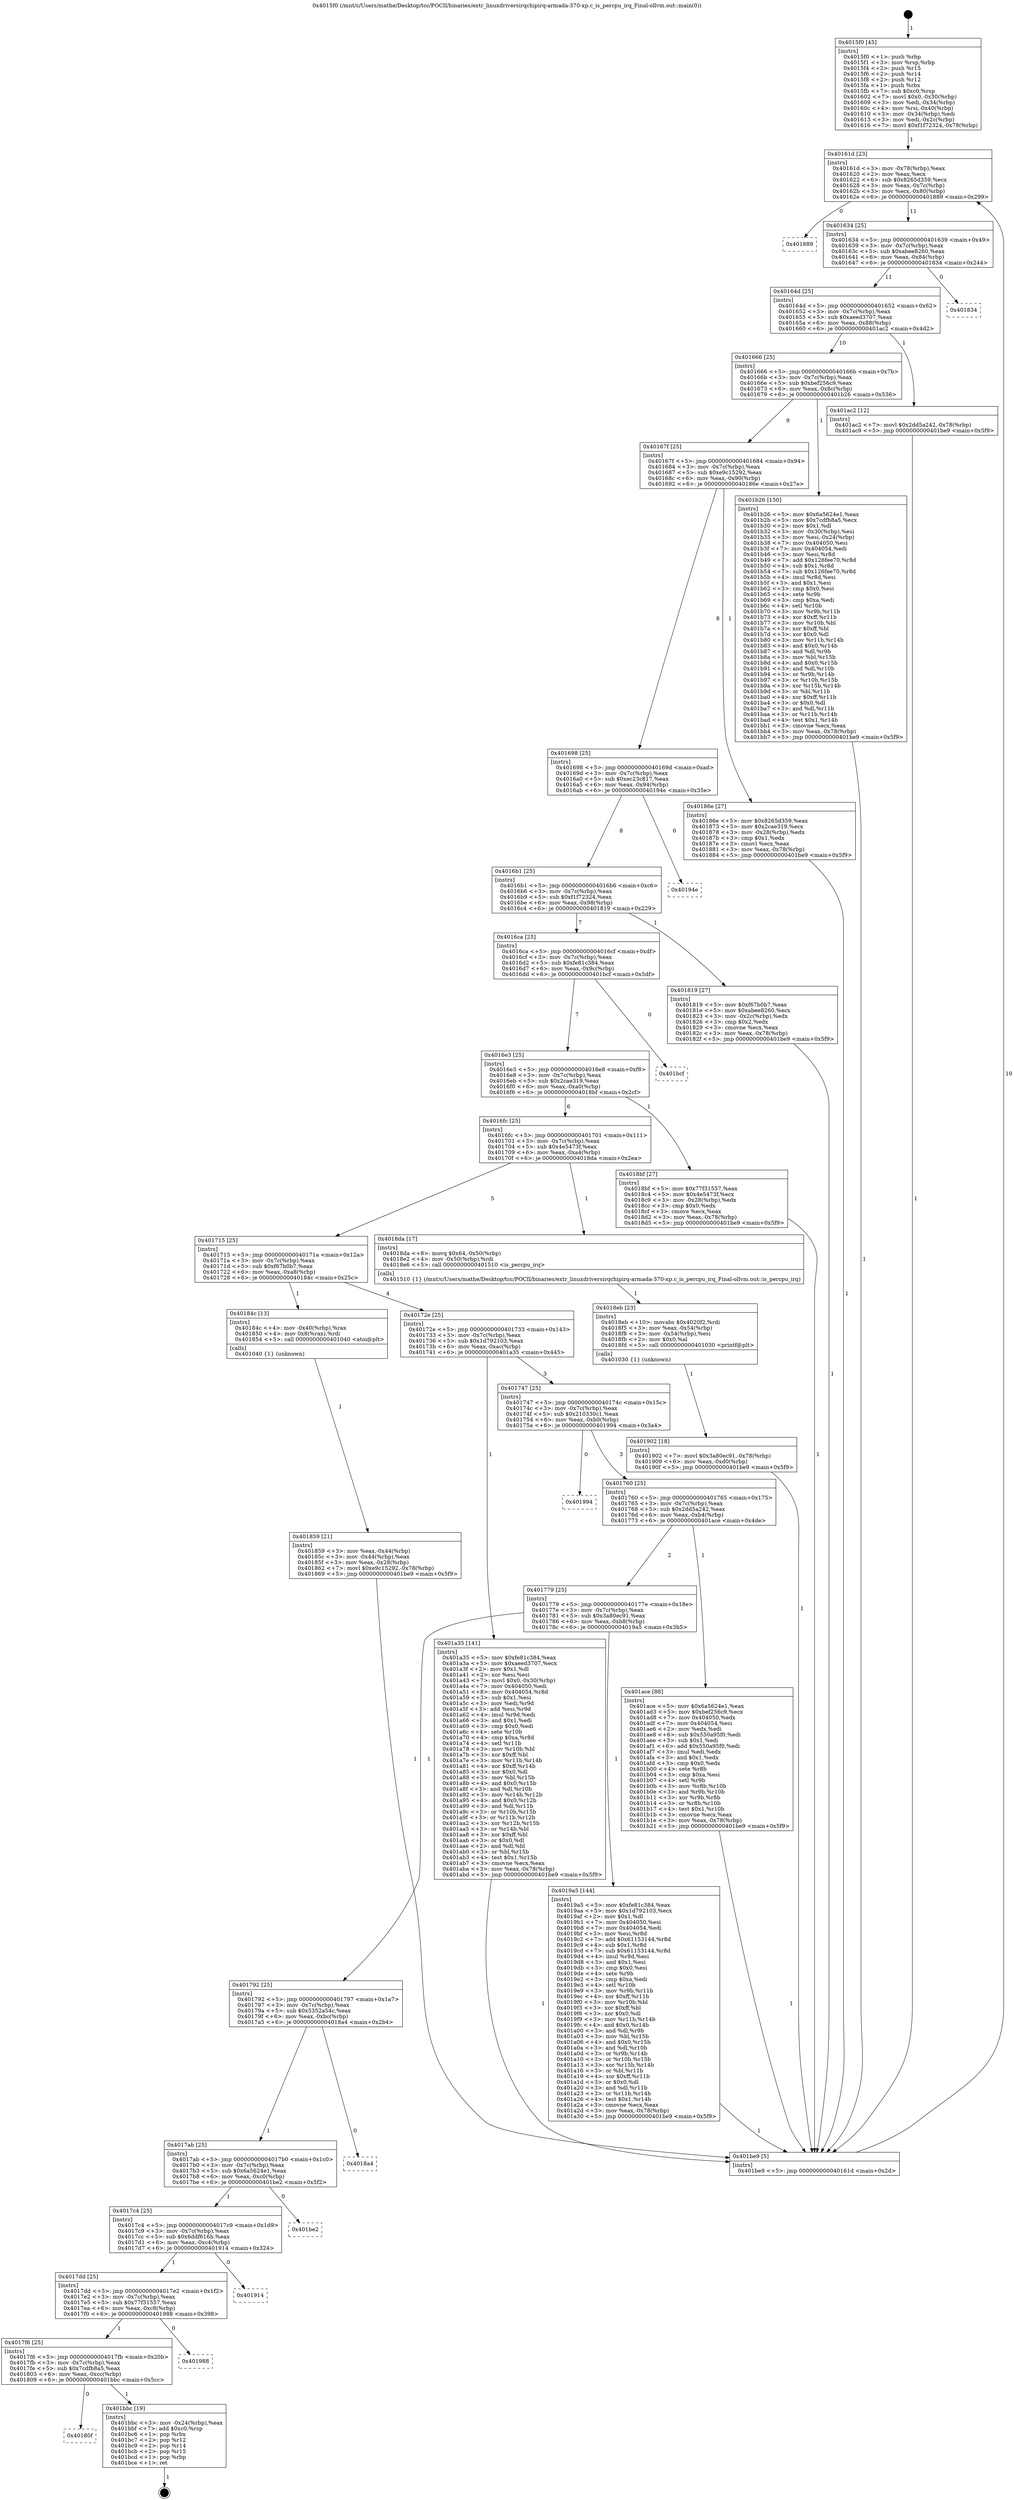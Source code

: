 digraph "0x4015f0" {
  label = "0x4015f0 (/mnt/c/Users/mathe/Desktop/tcc/POCII/binaries/extr_linuxdriversirqchipirq-armada-370-xp.c_is_percpu_irq_Final-ollvm.out::main(0))"
  labelloc = "t"
  node[shape=record]

  Entry [label="",width=0.3,height=0.3,shape=circle,fillcolor=black,style=filled]
  "0x40161d" [label="{
     0x40161d [23]\l
     | [instrs]\l
     &nbsp;&nbsp;0x40161d \<+3\>: mov -0x78(%rbp),%eax\l
     &nbsp;&nbsp;0x401620 \<+2\>: mov %eax,%ecx\l
     &nbsp;&nbsp;0x401622 \<+6\>: sub $0x8265d359,%ecx\l
     &nbsp;&nbsp;0x401628 \<+3\>: mov %eax,-0x7c(%rbp)\l
     &nbsp;&nbsp;0x40162b \<+3\>: mov %ecx,-0x80(%rbp)\l
     &nbsp;&nbsp;0x40162e \<+6\>: je 0000000000401889 \<main+0x299\>\l
  }"]
  "0x401889" [label="{
     0x401889\l
  }", style=dashed]
  "0x401634" [label="{
     0x401634 [25]\l
     | [instrs]\l
     &nbsp;&nbsp;0x401634 \<+5\>: jmp 0000000000401639 \<main+0x49\>\l
     &nbsp;&nbsp;0x401639 \<+3\>: mov -0x7c(%rbp),%eax\l
     &nbsp;&nbsp;0x40163c \<+5\>: sub $0xabee8260,%eax\l
     &nbsp;&nbsp;0x401641 \<+6\>: mov %eax,-0x84(%rbp)\l
     &nbsp;&nbsp;0x401647 \<+6\>: je 0000000000401834 \<main+0x244\>\l
  }"]
  Exit [label="",width=0.3,height=0.3,shape=circle,fillcolor=black,style=filled,peripheries=2]
  "0x401834" [label="{
     0x401834\l
  }", style=dashed]
  "0x40164d" [label="{
     0x40164d [25]\l
     | [instrs]\l
     &nbsp;&nbsp;0x40164d \<+5\>: jmp 0000000000401652 \<main+0x62\>\l
     &nbsp;&nbsp;0x401652 \<+3\>: mov -0x7c(%rbp),%eax\l
     &nbsp;&nbsp;0x401655 \<+5\>: sub $0xaeed3707,%eax\l
     &nbsp;&nbsp;0x40165a \<+6\>: mov %eax,-0x88(%rbp)\l
     &nbsp;&nbsp;0x401660 \<+6\>: je 0000000000401ac2 \<main+0x4d2\>\l
  }"]
  "0x40180f" [label="{
     0x40180f\l
  }", style=dashed]
  "0x401ac2" [label="{
     0x401ac2 [12]\l
     | [instrs]\l
     &nbsp;&nbsp;0x401ac2 \<+7\>: movl $0x2dd5a242,-0x78(%rbp)\l
     &nbsp;&nbsp;0x401ac9 \<+5\>: jmp 0000000000401be9 \<main+0x5f9\>\l
  }"]
  "0x401666" [label="{
     0x401666 [25]\l
     | [instrs]\l
     &nbsp;&nbsp;0x401666 \<+5\>: jmp 000000000040166b \<main+0x7b\>\l
     &nbsp;&nbsp;0x40166b \<+3\>: mov -0x7c(%rbp),%eax\l
     &nbsp;&nbsp;0x40166e \<+5\>: sub $0xbef256c9,%eax\l
     &nbsp;&nbsp;0x401673 \<+6\>: mov %eax,-0x8c(%rbp)\l
     &nbsp;&nbsp;0x401679 \<+6\>: je 0000000000401b26 \<main+0x536\>\l
  }"]
  "0x401bbc" [label="{
     0x401bbc [19]\l
     | [instrs]\l
     &nbsp;&nbsp;0x401bbc \<+3\>: mov -0x24(%rbp),%eax\l
     &nbsp;&nbsp;0x401bbf \<+7\>: add $0xc0,%rsp\l
     &nbsp;&nbsp;0x401bc6 \<+1\>: pop %rbx\l
     &nbsp;&nbsp;0x401bc7 \<+2\>: pop %r12\l
     &nbsp;&nbsp;0x401bc9 \<+2\>: pop %r14\l
     &nbsp;&nbsp;0x401bcb \<+2\>: pop %r15\l
     &nbsp;&nbsp;0x401bcd \<+1\>: pop %rbp\l
     &nbsp;&nbsp;0x401bce \<+1\>: ret\l
  }"]
  "0x401b26" [label="{
     0x401b26 [150]\l
     | [instrs]\l
     &nbsp;&nbsp;0x401b26 \<+5\>: mov $0x6a5624e1,%eax\l
     &nbsp;&nbsp;0x401b2b \<+5\>: mov $0x7cdfb8a5,%ecx\l
     &nbsp;&nbsp;0x401b30 \<+2\>: mov $0x1,%dl\l
     &nbsp;&nbsp;0x401b32 \<+3\>: mov -0x30(%rbp),%esi\l
     &nbsp;&nbsp;0x401b35 \<+3\>: mov %esi,-0x24(%rbp)\l
     &nbsp;&nbsp;0x401b38 \<+7\>: mov 0x404050,%esi\l
     &nbsp;&nbsp;0x401b3f \<+7\>: mov 0x404054,%edi\l
     &nbsp;&nbsp;0x401b46 \<+3\>: mov %esi,%r8d\l
     &nbsp;&nbsp;0x401b49 \<+7\>: add $0x126fee70,%r8d\l
     &nbsp;&nbsp;0x401b50 \<+4\>: sub $0x1,%r8d\l
     &nbsp;&nbsp;0x401b54 \<+7\>: sub $0x126fee70,%r8d\l
     &nbsp;&nbsp;0x401b5b \<+4\>: imul %r8d,%esi\l
     &nbsp;&nbsp;0x401b5f \<+3\>: and $0x1,%esi\l
     &nbsp;&nbsp;0x401b62 \<+3\>: cmp $0x0,%esi\l
     &nbsp;&nbsp;0x401b65 \<+4\>: sete %r9b\l
     &nbsp;&nbsp;0x401b69 \<+3\>: cmp $0xa,%edi\l
     &nbsp;&nbsp;0x401b6c \<+4\>: setl %r10b\l
     &nbsp;&nbsp;0x401b70 \<+3\>: mov %r9b,%r11b\l
     &nbsp;&nbsp;0x401b73 \<+4\>: xor $0xff,%r11b\l
     &nbsp;&nbsp;0x401b77 \<+3\>: mov %r10b,%bl\l
     &nbsp;&nbsp;0x401b7a \<+3\>: xor $0xff,%bl\l
     &nbsp;&nbsp;0x401b7d \<+3\>: xor $0x0,%dl\l
     &nbsp;&nbsp;0x401b80 \<+3\>: mov %r11b,%r14b\l
     &nbsp;&nbsp;0x401b83 \<+4\>: and $0x0,%r14b\l
     &nbsp;&nbsp;0x401b87 \<+3\>: and %dl,%r9b\l
     &nbsp;&nbsp;0x401b8a \<+3\>: mov %bl,%r15b\l
     &nbsp;&nbsp;0x401b8d \<+4\>: and $0x0,%r15b\l
     &nbsp;&nbsp;0x401b91 \<+3\>: and %dl,%r10b\l
     &nbsp;&nbsp;0x401b94 \<+3\>: or %r9b,%r14b\l
     &nbsp;&nbsp;0x401b97 \<+3\>: or %r10b,%r15b\l
     &nbsp;&nbsp;0x401b9a \<+3\>: xor %r15b,%r14b\l
     &nbsp;&nbsp;0x401b9d \<+3\>: or %bl,%r11b\l
     &nbsp;&nbsp;0x401ba0 \<+4\>: xor $0xff,%r11b\l
     &nbsp;&nbsp;0x401ba4 \<+3\>: or $0x0,%dl\l
     &nbsp;&nbsp;0x401ba7 \<+3\>: and %dl,%r11b\l
     &nbsp;&nbsp;0x401baa \<+3\>: or %r11b,%r14b\l
     &nbsp;&nbsp;0x401bad \<+4\>: test $0x1,%r14b\l
     &nbsp;&nbsp;0x401bb1 \<+3\>: cmovne %ecx,%eax\l
     &nbsp;&nbsp;0x401bb4 \<+3\>: mov %eax,-0x78(%rbp)\l
     &nbsp;&nbsp;0x401bb7 \<+5\>: jmp 0000000000401be9 \<main+0x5f9\>\l
  }"]
  "0x40167f" [label="{
     0x40167f [25]\l
     | [instrs]\l
     &nbsp;&nbsp;0x40167f \<+5\>: jmp 0000000000401684 \<main+0x94\>\l
     &nbsp;&nbsp;0x401684 \<+3\>: mov -0x7c(%rbp),%eax\l
     &nbsp;&nbsp;0x401687 \<+5\>: sub $0xe9c15292,%eax\l
     &nbsp;&nbsp;0x40168c \<+6\>: mov %eax,-0x90(%rbp)\l
     &nbsp;&nbsp;0x401692 \<+6\>: je 000000000040186e \<main+0x27e\>\l
  }"]
  "0x4017f6" [label="{
     0x4017f6 [25]\l
     | [instrs]\l
     &nbsp;&nbsp;0x4017f6 \<+5\>: jmp 00000000004017fb \<main+0x20b\>\l
     &nbsp;&nbsp;0x4017fb \<+3\>: mov -0x7c(%rbp),%eax\l
     &nbsp;&nbsp;0x4017fe \<+5\>: sub $0x7cdfb8a5,%eax\l
     &nbsp;&nbsp;0x401803 \<+6\>: mov %eax,-0xcc(%rbp)\l
     &nbsp;&nbsp;0x401809 \<+6\>: je 0000000000401bbc \<main+0x5cc\>\l
  }"]
  "0x40186e" [label="{
     0x40186e [27]\l
     | [instrs]\l
     &nbsp;&nbsp;0x40186e \<+5\>: mov $0x8265d359,%eax\l
     &nbsp;&nbsp;0x401873 \<+5\>: mov $0x2cae319,%ecx\l
     &nbsp;&nbsp;0x401878 \<+3\>: mov -0x28(%rbp),%edx\l
     &nbsp;&nbsp;0x40187b \<+3\>: cmp $0x1,%edx\l
     &nbsp;&nbsp;0x40187e \<+3\>: cmovl %ecx,%eax\l
     &nbsp;&nbsp;0x401881 \<+3\>: mov %eax,-0x78(%rbp)\l
     &nbsp;&nbsp;0x401884 \<+5\>: jmp 0000000000401be9 \<main+0x5f9\>\l
  }"]
  "0x401698" [label="{
     0x401698 [25]\l
     | [instrs]\l
     &nbsp;&nbsp;0x401698 \<+5\>: jmp 000000000040169d \<main+0xad\>\l
     &nbsp;&nbsp;0x40169d \<+3\>: mov -0x7c(%rbp),%eax\l
     &nbsp;&nbsp;0x4016a0 \<+5\>: sub $0xec23c817,%eax\l
     &nbsp;&nbsp;0x4016a5 \<+6\>: mov %eax,-0x94(%rbp)\l
     &nbsp;&nbsp;0x4016ab \<+6\>: je 000000000040194e \<main+0x35e\>\l
  }"]
  "0x401988" [label="{
     0x401988\l
  }", style=dashed]
  "0x40194e" [label="{
     0x40194e\l
  }", style=dashed]
  "0x4016b1" [label="{
     0x4016b1 [25]\l
     | [instrs]\l
     &nbsp;&nbsp;0x4016b1 \<+5\>: jmp 00000000004016b6 \<main+0xc6\>\l
     &nbsp;&nbsp;0x4016b6 \<+3\>: mov -0x7c(%rbp),%eax\l
     &nbsp;&nbsp;0x4016b9 \<+5\>: sub $0xf1f72324,%eax\l
     &nbsp;&nbsp;0x4016be \<+6\>: mov %eax,-0x98(%rbp)\l
     &nbsp;&nbsp;0x4016c4 \<+6\>: je 0000000000401819 \<main+0x229\>\l
  }"]
  "0x4017dd" [label="{
     0x4017dd [25]\l
     | [instrs]\l
     &nbsp;&nbsp;0x4017dd \<+5\>: jmp 00000000004017e2 \<main+0x1f2\>\l
     &nbsp;&nbsp;0x4017e2 \<+3\>: mov -0x7c(%rbp),%eax\l
     &nbsp;&nbsp;0x4017e5 \<+5\>: sub $0x77f31557,%eax\l
     &nbsp;&nbsp;0x4017ea \<+6\>: mov %eax,-0xc8(%rbp)\l
     &nbsp;&nbsp;0x4017f0 \<+6\>: je 0000000000401988 \<main+0x398\>\l
  }"]
  "0x401819" [label="{
     0x401819 [27]\l
     | [instrs]\l
     &nbsp;&nbsp;0x401819 \<+5\>: mov $0xf67b0b7,%eax\l
     &nbsp;&nbsp;0x40181e \<+5\>: mov $0xabee8260,%ecx\l
     &nbsp;&nbsp;0x401823 \<+3\>: mov -0x2c(%rbp),%edx\l
     &nbsp;&nbsp;0x401826 \<+3\>: cmp $0x2,%edx\l
     &nbsp;&nbsp;0x401829 \<+3\>: cmovne %ecx,%eax\l
     &nbsp;&nbsp;0x40182c \<+3\>: mov %eax,-0x78(%rbp)\l
     &nbsp;&nbsp;0x40182f \<+5\>: jmp 0000000000401be9 \<main+0x5f9\>\l
  }"]
  "0x4016ca" [label="{
     0x4016ca [25]\l
     | [instrs]\l
     &nbsp;&nbsp;0x4016ca \<+5\>: jmp 00000000004016cf \<main+0xdf\>\l
     &nbsp;&nbsp;0x4016cf \<+3\>: mov -0x7c(%rbp),%eax\l
     &nbsp;&nbsp;0x4016d2 \<+5\>: sub $0xfe81c384,%eax\l
     &nbsp;&nbsp;0x4016d7 \<+6\>: mov %eax,-0x9c(%rbp)\l
     &nbsp;&nbsp;0x4016dd \<+6\>: je 0000000000401bcf \<main+0x5df\>\l
  }"]
  "0x401be9" [label="{
     0x401be9 [5]\l
     | [instrs]\l
     &nbsp;&nbsp;0x401be9 \<+5\>: jmp 000000000040161d \<main+0x2d\>\l
  }"]
  "0x4015f0" [label="{
     0x4015f0 [45]\l
     | [instrs]\l
     &nbsp;&nbsp;0x4015f0 \<+1\>: push %rbp\l
     &nbsp;&nbsp;0x4015f1 \<+3\>: mov %rsp,%rbp\l
     &nbsp;&nbsp;0x4015f4 \<+2\>: push %r15\l
     &nbsp;&nbsp;0x4015f6 \<+2\>: push %r14\l
     &nbsp;&nbsp;0x4015f8 \<+2\>: push %r12\l
     &nbsp;&nbsp;0x4015fa \<+1\>: push %rbx\l
     &nbsp;&nbsp;0x4015fb \<+7\>: sub $0xc0,%rsp\l
     &nbsp;&nbsp;0x401602 \<+7\>: movl $0x0,-0x30(%rbp)\l
     &nbsp;&nbsp;0x401609 \<+3\>: mov %edi,-0x34(%rbp)\l
     &nbsp;&nbsp;0x40160c \<+4\>: mov %rsi,-0x40(%rbp)\l
     &nbsp;&nbsp;0x401610 \<+3\>: mov -0x34(%rbp),%edi\l
     &nbsp;&nbsp;0x401613 \<+3\>: mov %edi,-0x2c(%rbp)\l
     &nbsp;&nbsp;0x401616 \<+7\>: movl $0xf1f72324,-0x78(%rbp)\l
  }"]
  "0x401914" [label="{
     0x401914\l
  }", style=dashed]
  "0x401bcf" [label="{
     0x401bcf\l
  }", style=dashed]
  "0x4016e3" [label="{
     0x4016e3 [25]\l
     | [instrs]\l
     &nbsp;&nbsp;0x4016e3 \<+5\>: jmp 00000000004016e8 \<main+0xf8\>\l
     &nbsp;&nbsp;0x4016e8 \<+3\>: mov -0x7c(%rbp),%eax\l
     &nbsp;&nbsp;0x4016eb \<+5\>: sub $0x2cae319,%eax\l
     &nbsp;&nbsp;0x4016f0 \<+6\>: mov %eax,-0xa0(%rbp)\l
     &nbsp;&nbsp;0x4016f6 \<+6\>: je 00000000004018bf \<main+0x2cf\>\l
  }"]
  "0x4017c4" [label="{
     0x4017c4 [25]\l
     | [instrs]\l
     &nbsp;&nbsp;0x4017c4 \<+5\>: jmp 00000000004017c9 \<main+0x1d9\>\l
     &nbsp;&nbsp;0x4017c9 \<+3\>: mov -0x7c(%rbp),%eax\l
     &nbsp;&nbsp;0x4017cc \<+5\>: sub $0x6ddf616b,%eax\l
     &nbsp;&nbsp;0x4017d1 \<+6\>: mov %eax,-0xc4(%rbp)\l
     &nbsp;&nbsp;0x4017d7 \<+6\>: je 0000000000401914 \<main+0x324\>\l
  }"]
  "0x4018bf" [label="{
     0x4018bf [27]\l
     | [instrs]\l
     &nbsp;&nbsp;0x4018bf \<+5\>: mov $0x77f31557,%eax\l
     &nbsp;&nbsp;0x4018c4 \<+5\>: mov $0x4e5473f,%ecx\l
     &nbsp;&nbsp;0x4018c9 \<+3\>: mov -0x28(%rbp),%edx\l
     &nbsp;&nbsp;0x4018cc \<+3\>: cmp $0x0,%edx\l
     &nbsp;&nbsp;0x4018cf \<+3\>: cmove %ecx,%eax\l
     &nbsp;&nbsp;0x4018d2 \<+3\>: mov %eax,-0x78(%rbp)\l
     &nbsp;&nbsp;0x4018d5 \<+5\>: jmp 0000000000401be9 \<main+0x5f9\>\l
  }"]
  "0x4016fc" [label="{
     0x4016fc [25]\l
     | [instrs]\l
     &nbsp;&nbsp;0x4016fc \<+5\>: jmp 0000000000401701 \<main+0x111\>\l
     &nbsp;&nbsp;0x401701 \<+3\>: mov -0x7c(%rbp),%eax\l
     &nbsp;&nbsp;0x401704 \<+5\>: sub $0x4e5473f,%eax\l
     &nbsp;&nbsp;0x401709 \<+6\>: mov %eax,-0xa4(%rbp)\l
     &nbsp;&nbsp;0x40170f \<+6\>: je 00000000004018da \<main+0x2ea\>\l
  }"]
  "0x401be2" [label="{
     0x401be2\l
  }", style=dashed]
  "0x4018da" [label="{
     0x4018da [17]\l
     | [instrs]\l
     &nbsp;&nbsp;0x4018da \<+8\>: movq $0x64,-0x50(%rbp)\l
     &nbsp;&nbsp;0x4018e2 \<+4\>: mov -0x50(%rbp),%rdi\l
     &nbsp;&nbsp;0x4018e6 \<+5\>: call 0000000000401510 \<is_percpu_irq\>\l
     | [calls]\l
     &nbsp;&nbsp;0x401510 \{1\} (/mnt/c/Users/mathe/Desktop/tcc/POCII/binaries/extr_linuxdriversirqchipirq-armada-370-xp.c_is_percpu_irq_Final-ollvm.out::is_percpu_irq)\l
  }"]
  "0x401715" [label="{
     0x401715 [25]\l
     | [instrs]\l
     &nbsp;&nbsp;0x401715 \<+5\>: jmp 000000000040171a \<main+0x12a\>\l
     &nbsp;&nbsp;0x40171a \<+3\>: mov -0x7c(%rbp),%eax\l
     &nbsp;&nbsp;0x40171d \<+5\>: sub $0xf67b0b7,%eax\l
     &nbsp;&nbsp;0x401722 \<+6\>: mov %eax,-0xa8(%rbp)\l
     &nbsp;&nbsp;0x401728 \<+6\>: je 000000000040184c \<main+0x25c\>\l
  }"]
  "0x4017ab" [label="{
     0x4017ab [25]\l
     | [instrs]\l
     &nbsp;&nbsp;0x4017ab \<+5\>: jmp 00000000004017b0 \<main+0x1c0\>\l
     &nbsp;&nbsp;0x4017b0 \<+3\>: mov -0x7c(%rbp),%eax\l
     &nbsp;&nbsp;0x4017b3 \<+5\>: sub $0x6a5624e1,%eax\l
     &nbsp;&nbsp;0x4017b8 \<+6\>: mov %eax,-0xc0(%rbp)\l
     &nbsp;&nbsp;0x4017be \<+6\>: je 0000000000401be2 \<main+0x5f2\>\l
  }"]
  "0x40184c" [label="{
     0x40184c [13]\l
     | [instrs]\l
     &nbsp;&nbsp;0x40184c \<+4\>: mov -0x40(%rbp),%rax\l
     &nbsp;&nbsp;0x401850 \<+4\>: mov 0x8(%rax),%rdi\l
     &nbsp;&nbsp;0x401854 \<+5\>: call 0000000000401040 \<atoi@plt\>\l
     | [calls]\l
     &nbsp;&nbsp;0x401040 \{1\} (unknown)\l
  }"]
  "0x40172e" [label="{
     0x40172e [25]\l
     | [instrs]\l
     &nbsp;&nbsp;0x40172e \<+5\>: jmp 0000000000401733 \<main+0x143\>\l
     &nbsp;&nbsp;0x401733 \<+3\>: mov -0x7c(%rbp),%eax\l
     &nbsp;&nbsp;0x401736 \<+5\>: sub $0x1d792103,%eax\l
     &nbsp;&nbsp;0x40173b \<+6\>: mov %eax,-0xac(%rbp)\l
     &nbsp;&nbsp;0x401741 \<+6\>: je 0000000000401a35 \<main+0x445\>\l
  }"]
  "0x401859" [label="{
     0x401859 [21]\l
     | [instrs]\l
     &nbsp;&nbsp;0x401859 \<+3\>: mov %eax,-0x44(%rbp)\l
     &nbsp;&nbsp;0x40185c \<+3\>: mov -0x44(%rbp),%eax\l
     &nbsp;&nbsp;0x40185f \<+3\>: mov %eax,-0x28(%rbp)\l
     &nbsp;&nbsp;0x401862 \<+7\>: movl $0xe9c15292,-0x78(%rbp)\l
     &nbsp;&nbsp;0x401869 \<+5\>: jmp 0000000000401be9 \<main+0x5f9\>\l
  }"]
  "0x4018eb" [label="{
     0x4018eb [23]\l
     | [instrs]\l
     &nbsp;&nbsp;0x4018eb \<+10\>: movabs $0x4020f2,%rdi\l
     &nbsp;&nbsp;0x4018f5 \<+3\>: mov %eax,-0x54(%rbp)\l
     &nbsp;&nbsp;0x4018f8 \<+3\>: mov -0x54(%rbp),%esi\l
     &nbsp;&nbsp;0x4018fb \<+2\>: mov $0x0,%al\l
     &nbsp;&nbsp;0x4018fd \<+5\>: call 0000000000401030 \<printf@plt\>\l
     | [calls]\l
     &nbsp;&nbsp;0x401030 \{1\} (unknown)\l
  }"]
  "0x401902" [label="{
     0x401902 [18]\l
     | [instrs]\l
     &nbsp;&nbsp;0x401902 \<+7\>: movl $0x3a80ec91,-0x78(%rbp)\l
     &nbsp;&nbsp;0x401909 \<+6\>: mov %eax,-0xd0(%rbp)\l
     &nbsp;&nbsp;0x40190f \<+5\>: jmp 0000000000401be9 \<main+0x5f9\>\l
  }"]
  "0x4018a4" [label="{
     0x4018a4\l
  }", style=dashed]
  "0x401a35" [label="{
     0x401a35 [141]\l
     | [instrs]\l
     &nbsp;&nbsp;0x401a35 \<+5\>: mov $0xfe81c384,%eax\l
     &nbsp;&nbsp;0x401a3a \<+5\>: mov $0xaeed3707,%ecx\l
     &nbsp;&nbsp;0x401a3f \<+2\>: mov $0x1,%dl\l
     &nbsp;&nbsp;0x401a41 \<+2\>: xor %esi,%esi\l
     &nbsp;&nbsp;0x401a43 \<+7\>: movl $0x0,-0x30(%rbp)\l
     &nbsp;&nbsp;0x401a4a \<+7\>: mov 0x404050,%edi\l
     &nbsp;&nbsp;0x401a51 \<+8\>: mov 0x404054,%r8d\l
     &nbsp;&nbsp;0x401a59 \<+3\>: sub $0x1,%esi\l
     &nbsp;&nbsp;0x401a5c \<+3\>: mov %edi,%r9d\l
     &nbsp;&nbsp;0x401a5f \<+3\>: add %esi,%r9d\l
     &nbsp;&nbsp;0x401a62 \<+4\>: imul %r9d,%edi\l
     &nbsp;&nbsp;0x401a66 \<+3\>: and $0x1,%edi\l
     &nbsp;&nbsp;0x401a69 \<+3\>: cmp $0x0,%edi\l
     &nbsp;&nbsp;0x401a6c \<+4\>: sete %r10b\l
     &nbsp;&nbsp;0x401a70 \<+4\>: cmp $0xa,%r8d\l
     &nbsp;&nbsp;0x401a74 \<+4\>: setl %r11b\l
     &nbsp;&nbsp;0x401a78 \<+3\>: mov %r10b,%bl\l
     &nbsp;&nbsp;0x401a7b \<+3\>: xor $0xff,%bl\l
     &nbsp;&nbsp;0x401a7e \<+3\>: mov %r11b,%r14b\l
     &nbsp;&nbsp;0x401a81 \<+4\>: xor $0xff,%r14b\l
     &nbsp;&nbsp;0x401a85 \<+3\>: xor $0x0,%dl\l
     &nbsp;&nbsp;0x401a88 \<+3\>: mov %bl,%r15b\l
     &nbsp;&nbsp;0x401a8b \<+4\>: and $0x0,%r15b\l
     &nbsp;&nbsp;0x401a8f \<+3\>: and %dl,%r10b\l
     &nbsp;&nbsp;0x401a92 \<+3\>: mov %r14b,%r12b\l
     &nbsp;&nbsp;0x401a95 \<+4\>: and $0x0,%r12b\l
     &nbsp;&nbsp;0x401a99 \<+3\>: and %dl,%r11b\l
     &nbsp;&nbsp;0x401a9c \<+3\>: or %r10b,%r15b\l
     &nbsp;&nbsp;0x401a9f \<+3\>: or %r11b,%r12b\l
     &nbsp;&nbsp;0x401aa2 \<+3\>: xor %r12b,%r15b\l
     &nbsp;&nbsp;0x401aa5 \<+3\>: or %r14b,%bl\l
     &nbsp;&nbsp;0x401aa8 \<+3\>: xor $0xff,%bl\l
     &nbsp;&nbsp;0x401aab \<+3\>: or $0x0,%dl\l
     &nbsp;&nbsp;0x401aae \<+2\>: and %dl,%bl\l
     &nbsp;&nbsp;0x401ab0 \<+3\>: or %bl,%r15b\l
     &nbsp;&nbsp;0x401ab3 \<+4\>: test $0x1,%r15b\l
     &nbsp;&nbsp;0x401ab7 \<+3\>: cmovne %ecx,%eax\l
     &nbsp;&nbsp;0x401aba \<+3\>: mov %eax,-0x78(%rbp)\l
     &nbsp;&nbsp;0x401abd \<+5\>: jmp 0000000000401be9 \<main+0x5f9\>\l
  }"]
  "0x401747" [label="{
     0x401747 [25]\l
     | [instrs]\l
     &nbsp;&nbsp;0x401747 \<+5\>: jmp 000000000040174c \<main+0x15c\>\l
     &nbsp;&nbsp;0x40174c \<+3\>: mov -0x7c(%rbp),%eax\l
     &nbsp;&nbsp;0x40174f \<+5\>: sub $0x210330c1,%eax\l
     &nbsp;&nbsp;0x401754 \<+6\>: mov %eax,-0xb0(%rbp)\l
     &nbsp;&nbsp;0x40175a \<+6\>: je 0000000000401994 \<main+0x3a4\>\l
  }"]
  "0x401792" [label="{
     0x401792 [25]\l
     | [instrs]\l
     &nbsp;&nbsp;0x401792 \<+5\>: jmp 0000000000401797 \<main+0x1a7\>\l
     &nbsp;&nbsp;0x401797 \<+3\>: mov -0x7c(%rbp),%eax\l
     &nbsp;&nbsp;0x40179a \<+5\>: sub $0x5352a54c,%eax\l
     &nbsp;&nbsp;0x40179f \<+6\>: mov %eax,-0xbc(%rbp)\l
     &nbsp;&nbsp;0x4017a5 \<+6\>: je 00000000004018a4 \<main+0x2b4\>\l
  }"]
  "0x401994" [label="{
     0x401994\l
  }", style=dashed]
  "0x401760" [label="{
     0x401760 [25]\l
     | [instrs]\l
     &nbsp;&nbsp;0x401760 \<+5\>: jmp 0000000000401765 \<main+0x175\>\l
     &nbsp;&nbsp;0x401765 \<+3\>: mov -0x7c(%rbp),%eax\l
     &nbsp;&nbsp;0x401768 \<+5\>: sub $0x2dd5a242,%eax\l
     &nbsp;&nbsp;0x40176d \<+6\>: mov %eax,-0xb4(%rbp)\l
     &nbsp;&nbsp;0x401773 \<+6\>: je 0000000000401ace \<main+0x4de\>\l
  }"]
  "0x4019a5" [label="{
     0x4019a5 [144]\l
     | [instrs]\l
     &nbsp;&nbsp;0x4019a5 \<+5\>: mov $0xfe81c384,%eax\l
     &nbsp;&nbsp;0x4019aa \<+5\>: mov $0x1d792103,%ecx\l
     &nbsp;&nbsp;0x4019af \<+2\>: mov $0x1,%dl\l
     &nbsp;&nbsp;0x4019b1 \<+7\>: mov 0x404050,%esi\l
     &nbsp;&nbsp;0x4019b8 \<+7\>: mov 0x404054,%edi\l
     &nbsp;&nbsp;0x4019bf \<+3\>: mov %esi,%r8d\l
     &nbsp;&nbsp;0x4019c2 \<+7\>: add $0x61153144,%r8d\l
     &nbsp;&nbsp;0x4019c9 \<+4\>: sub $0x1,%r8d\l
     &nbsp;&nbsp;0x4019cd \<+7\>: sub $0x61153144,%r8d\l
     &nbsp;&nbsp;0x4019d4 \<+4\>: imul %r8d,%esi\l
     &nbsp;&nbsp;0x4019d8 \<+3\>: and $0x1,%esi\l
     &nbsp;&nbsp;0x4019db \<+3\>: cmp $0x0,%esi\l
     &nbsp;&nbsp;0x4019de \<+4\>: sete %r9b\l
     &nbsp;&nbsp;0x4019e2 \<+3\>: cmp $0xa,%edi\l
     &nbsp;&nbsp;0x4019e5 \<+4\>: setl %r10b\l
     &nbsp;&nbsp;0x4019e9 \<+3\>: mov %r9b,%r11b\l
     &nbsp;&nbsp;0x4019ec \<+4\>: xor $0xff,%r11b\l
     &nbsp;&nbsp;0x4019f0 \<+3\>: mov %r10b,%bl\l
     &nbsp;&nbsp;0x4019f3 \<+3\>: xor $0xff,%bl\l
     &nbsp;&nbsp;0x4019f6 \<+3\>: xor $0x0,%dl\l
     &nbsp;&nbsp;0x4019f9 \<+3\>: mov %r11b,%r14b\l
     &nbsp;&nbsp;0x4019fc \<+4\>: and $0x0,%r14b\l
     &nbsp;&nbsp;0x401a00 \<+3\>: and %dl,%r9b\l
     &nbsp;&nbsp;0x401a03 \<+3\>: mov %bl,%r15b\l
     &nbsp;&nbsp;0x401a06 \<+4\>: and $0x0,%r15b\l
     &nbsp;&nbsp;0x401a0a \<+3\>: and %dl,%r10b\l
     &nbsp;&nbsp;0x401a0d \<+3\>: or %r9b,%r14b\l
     &nbsp;&nbsp;0x401a10 \<+3\>: or %r10b,%r15b\l
     &nbsp;&nbsp;0x401a13 \<+3\>: xor %r15b,%r14b\l
     &nbsp;&nbsp;0x401a16 \<+3\>: or %bl,%r11b\l
     &nbsp;&nbsp;0x401a19 \<+4\>: xor $0xff,%r11b\l
     &nbsp;&nbsp;0x401a1d \<+3\>: or $0x0,%dl\l
     &nbsp;&nbsp;0x401a20 \<+3\>: and %dl,%r11b\l
     &nbsp;&nbsp;0x401a23 \<+3\>: or %r11b,%r14b\l
     &nbsp;&nbsp;0x401a26 \<+4\>: test $0x1,%r14b\l
     &nbsp;&nbsp;0x401a2a \<+3\>: cmovne %ecx,%eax\l
     &nbsp;&nbsp;0x401a2d \<+3\>: mov %eax,-0x78(%rbp)\l
     &nbsp;&nbsp;0x401a30 \<+5\>: jmp 0000000000401be9 \<main+0x5f9\>\l
  }"]
  "0x401ace" [label="{
     0x401ace [88]\l
     | [instrs]\l
     &nbsp;&nbsp;0x401ace \<+5\>: mov $0x6a5624e1,%eax\l
     &nbsp;&nbsp;0x401ad3 \<+5\>: mov $0xbef256c9,%ecx\l
     &nbsp;&nbsp;0x401ad8 \<+7\>: mov 0x404050,%edx\l
     &nbsp;&nbsp;0x401adf \<+7\>: mov 0x404054,%esi\l
     &nbsp;&nbsp;0x401ae6 \<+2\>: mov %edx,%edi\l
     &nbsp;&nbsp;0x401ae8 \<+6\>: sub $0x550a95f0,%edi\l
     &nbsp;&nbsp;0x401aee \<+3\>: sub $0x1,%edi\l
     &nbsp;&nbsp;0x401af1 \<+6\>: add $0x550a95f0,%edi\l
     &nbsp;&nbsp;0x401af7 \<+3\>: imul %edi,%edx\l
     &nbsp;&nbsp;0x401afa \<+3\>: and $0x1,%edx\l
     &nbsp;&nbsp;0x401afd \<+3\>: cmp $0x0,%edx\l
     &nbsp;&nbsp;0x401b00 \<+4\>: sete %r8b\l
     &nbsp;&nbsp;0x401b04 \<+3\>: cmp $0xa,%esi\l
     &nbsp;&nbsp;0x401b07 \<+4\>: setl %r9b\l
     &nbsp;&nbsp;0x401b0b \<+3\>: mov %r8b,%r10b\l
     &nbsp;&nbsp;0x401b0e \<+3\>: and %r9b,%r10b\l
     &nbsp;&nbsp;0x401b11 \<+3\>: xor %r9b,%r8b\l
     &nbsp;&nbsp;0x401b14 \<+3\>: or %r8b,%r10b\l
     &nbsp;&nbsp;0x401b17 \<+4\>: test $0x1,%r10b\l
     &nbsp;&nbsp;0x401b1b \<+3\>: cmovne %ecx,%eax\l
     &nbsp;&nbsp;0x401b1e \<+3\>: mov %eax,-0x78(%rbp)\l
     &nbsp;&nbsp;0x401b21 \<+5\>: jmp 0000000000401be9 \<main+0x5f9\>\l
  }"]
  "0x401779" [label="{
     0x401779 [25]\l
     | [instrs]\l
     &nbsp;&nbsp;0x401779 \<+5\>: jmp 000000000040177e \<main+0x18e\>\l
     &nbsp;&nbsp;0x40177e \<+3\>: mov -0x7c(%rbp),%eax\l
     &nbsp;&nbsp;0x401781 \<+5\>: sub $0x3a80ec91,%eax\l
     &nbsp;&nbsp;0x401786 \<+6\>: mov %eax,-0xb8(%rbp)\l
     &nbsp;&nbsp;0x40178c \<+6\>: je 00000000004019a5 \<main+0x3b5\>\l
  }"]
  Entry -> "0x4015f0" [label=" 1"]
  "0x40161d" -> "0x401889" [label=" 0"]
  "0x40161d" -> "0x401634" [label=" 11"]
  "0x401bbc" -> Exit [label=" 1"]
  "0x401634" -> "0x401834" [label=" 0"]
  "0x401634" -> "0x40164d" [label=" 11"]
  "0x4017f6" -> "0x40180f" [label=" 0"]
  "0x40164d" -> "0x401ac2" [label=" 1"]
  "0x40164d" -> "0x401666" [label=" 10"]
  "0x4017f6" -> "0x401bbc" [label=" 1"]
  "0x401666" -> "0x401b26" [label=" 1"]
  "0x401666" -> "0x40167f" [label=" 9"]
  "0x4017dd" -> "0x4017f6" [label=" 1"]
  "0x40167f" -> "0x40186e" [label=" 1"]
  "0x40167f" -> "0x401698" [label=" 8"]
  "0x4017dd" -> "0x401988" [label=" 0"]
  "0x401698" -> "0x40194e" [label=" 0"]
  "0x401698" -> "0x4016b1" [label=" 8"]
  "0x4017c4" -> "0x4017dd" [label=" 1"]
  "0x4016b1" -> "0x401819" [label=" 1"]
  "0x4016b1" -> "0x4016ca" [label=" 7"]
  "0x401819" -> "0x401be9" [label=" 1"]
  "0x4015f0" -> "0x40161d" [label=" 1"]
  "0x401be9" -> "0x40161d" [label=" 10"]
  "0x4017c4" -> "0x401914" [label=" 0"]
  "0x4016ca" -> "0x401bcf" [label=" 0"]
  "0x4016ca" -> "0x4016e3" [label=" 7"]
  "0x4017ab" -> "0x4017c4" [label=" 1"]
  "0x4016e3" -> "0x4018bf" [label=" 1"]
  "0x4016e3" -> "0x4016fc" [label=" 6"]
  "0x4017ab" -> "0x401be2" [label=" 0"]
  "0x4016fc" -> "0x4018da" [label=" 1"]
  "0x4016fc" -> "0x401715" [label=" 5"]
  "0x401792" -> "0x4017ab" [label=" 1"]
  "0x401715" -> "0x40184c" [label=" 1"]
  "0x401715" -> "0x40172e" [label=" 4"]
  "0x40184c" -> "0x401859" [label=" 1"]
  "0x401859" -> "0x401be9" [label=" 1"]
  "0x40186e" -> "0x401be9" [label=" 1"]
  "0x4018bf" -> "0x401be9" [label=" 1"]
  "0x4018da" -> "0x4018eb" [label=" 1"]
  "0x4018eb" -> "0x401902" [label=" 1"]
  "0x401902" -> "0x401be9" [label=" 1"]
  "0x401792" -> "0x4018a4" [label=" 0"]
  "0x40172e" -> "0x401a35" [label=" 1"]
  "0x40172e" -> "0x401747" [label=" 3"]
  "0x401b26" -> "0x401be9" [label=" 1"]
  "0x401747" -> "0x401994" [label=" 0"]
  "0x401747" -> "0x401760" [label=" 3"]
  "0x401ace" -> "0x401be9" [label=" 1"]
  "0x401760" -> "0x401ace" [label=" 1"]
  "0x401760" -> "0x401779" [label=" 2"]
  "0x401ac2" -> "0x401be9" [label=" 1"]
  "0x401779" -> "0x4019a5" [label=" 1"]
  "0x401779" -> "0x401792" [label=" 1"]
  "0x4019a5" -> "0x401be9" [label=" 1"]
  "0x401a35" -> "0x401be9" [label=" 1"]
}
